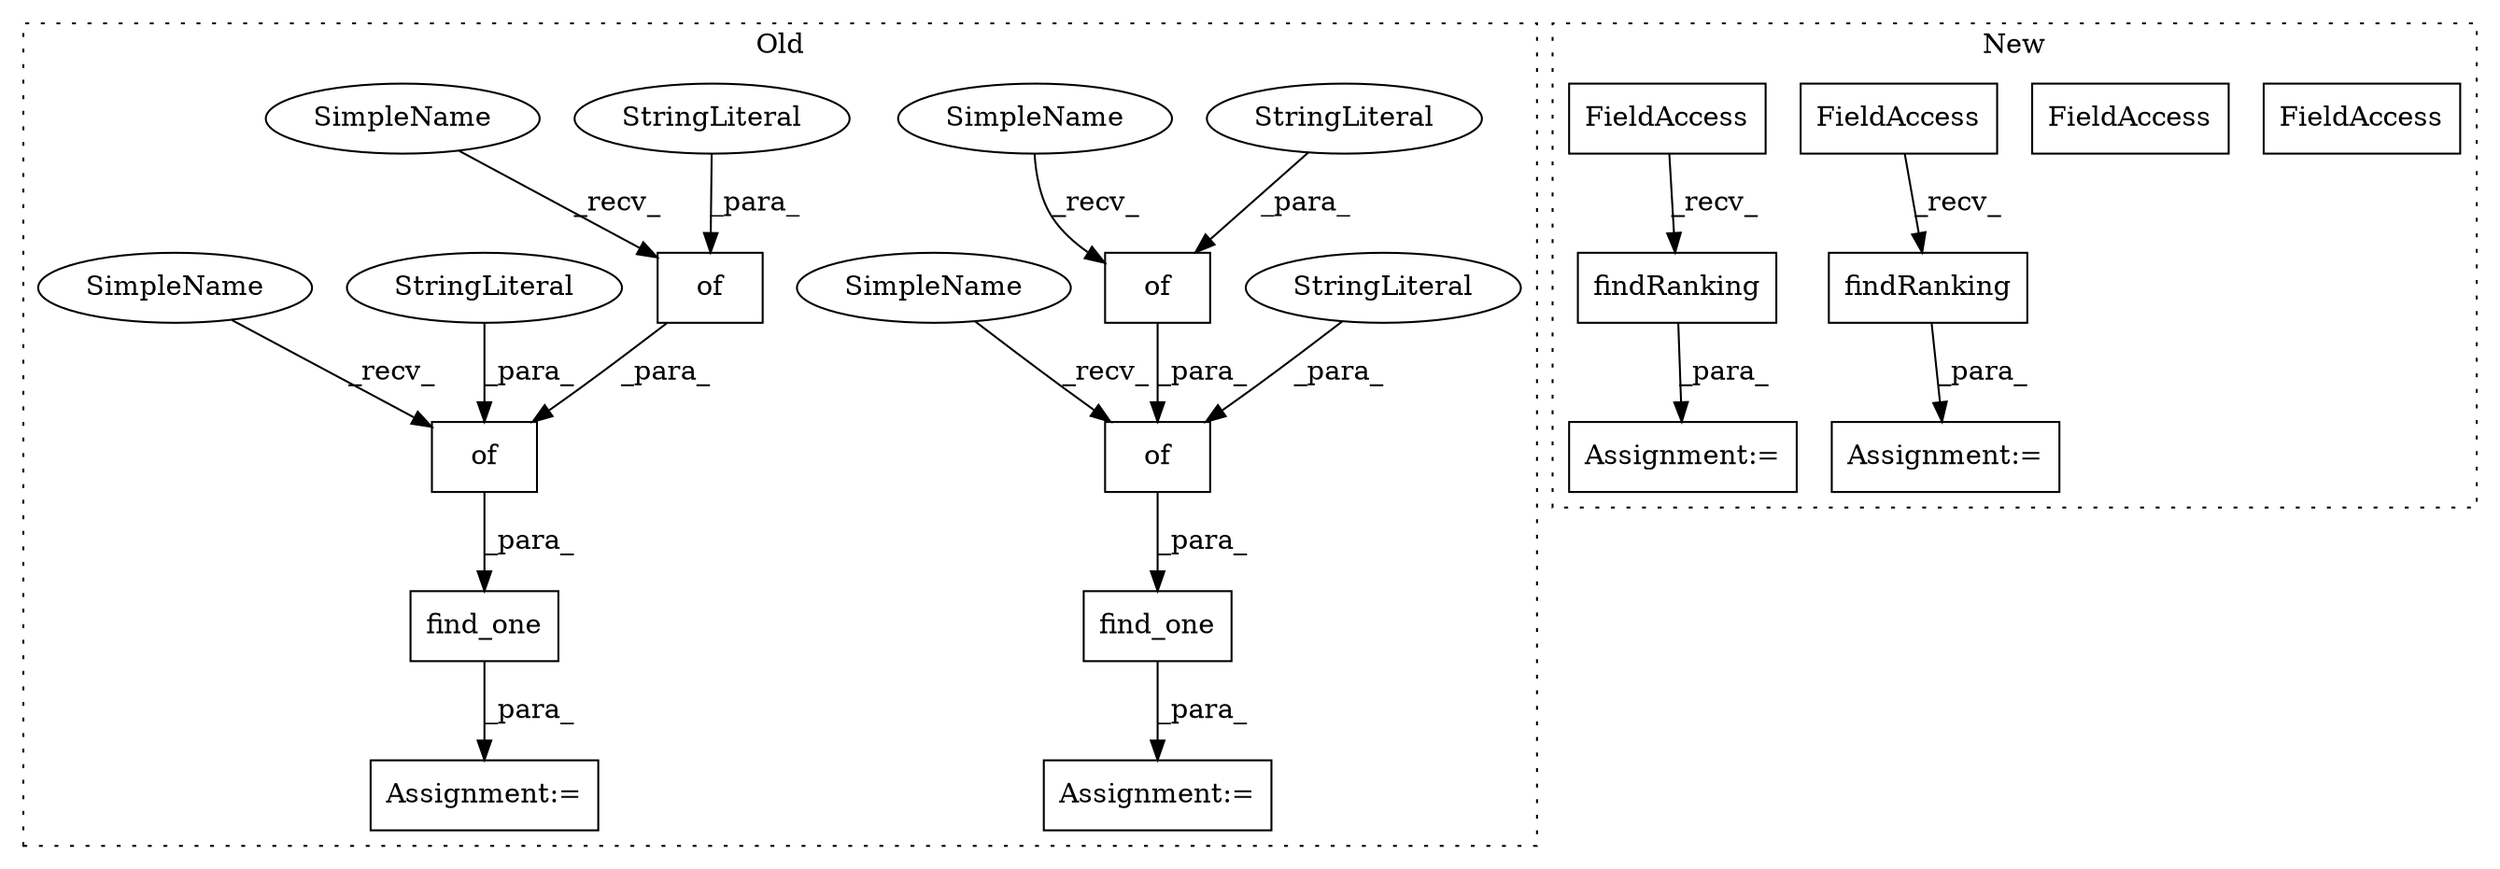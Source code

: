 digraph G {
subgraph cluster0 {
1 [label="find_one" a="32" s="1437,1480" l="9,1" shape="box"];
5 [label="of" a="32" s="1450,1479" l="3,1" shape="box"];
6 [label="of" a="32" s="1249,1262" l="3,1" shape="box"];
7 [label="find_one" a="32" s="1223,1264" l="9,1" shape="box"];
8 [label="of" a="32" s="1236,1263" l="3,1" shape="box"];
12 [label="StringLiteral" a="45" s="1252" l="8" shape="ellipse"];
13 [label="of" a="32" s="1463,1478" l="3,1" shape="box"];
14 [label="Assignment:=" a="7" s="1434" l="1" shape="box"];
15 [label="Assignment:=" a="7" s="1220" l="1" shape="box"];
16 [label="StringLiteral" a="45" s="1466" l="8" shape="ellipse"];
17 [label="StringLiteral" a="45" s="1453" l="5" shape="ellipse"];
18 [label="StringLiteral" a="45" s="1239" l="5" shape="ellipse"];
21 [label="SimpleName" a="42" s="1459" l="3" shape="ellipse"];
22 [label="SimpleName" a="42" s="1446" l="3" shape="ellipse"];
23 [label="SimpleName" a="42" s="1232" l="3" shape="ellipse"];
24 [label="SimpleName" a="42" s="1245" l="3" shape="ellipse"];
label = "Old";
style="dotted";
}
subgraph cluster1 {
2 [label="findRanking" a="32" s="982,1002" l="12,1" shape="box"];
3 [label="FieldAccess" a="22" s="964" l="17" shape="box"];
4 [label="FieldAccess" a="22" s="757" l="17" shape="box"];
9 [label="findRanking" a="32" s="775,793" l="12,1" shape="box"];
10 [label="Assignment:=" a="7" s="756" l="1" shape="box"];
11 [label="Assignment:=" a="7" s="963" l="1" shape="box"];
19 [label="FieldAccess" a="22" s="757" l="17" shape="box"];
20 [label="FieldAccess" a="22" s="964" l="17" shape="box"];
label = "New";
style="dotted";
}
1 -> 14 [label="_para_"];
2 -> 11 [label="_para_"];
5 -> 1 [label="_para_"];
6 -> 8 [label="_para_"];
7 -> 15 [label="_para_"];
8 -> 7 [label="_para_"];
9 -> 10 [label="_para_"];
12 -> 6 [label="_para_"];
13 -> 5 [label="_para_"];
16 -> 13 [label="_para_"];
17 -> 5 [label="_para_"];
18 -> 8 [label="_para_"];
19 -> 9 [label="_recv_"];
20 -> 2 [label="_recv_"];
21 -> 13 [label="_recv_"];
22 -> 5 [label="_recv_"];
23 -> 8 [label="_recv_"];
24 -> 6 [label="_recv_"];
}